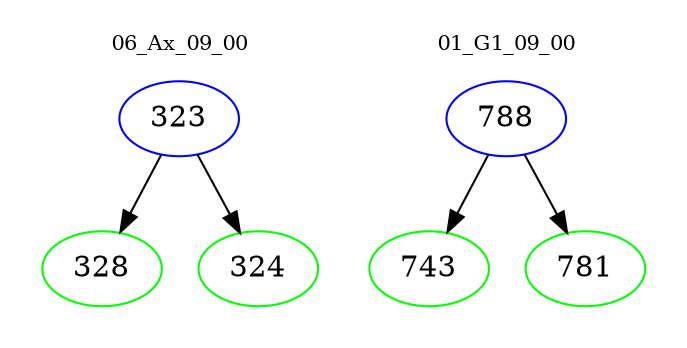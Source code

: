 digraph{
subgraph cluster_0 {
color = white
label = "06_Ax_09_00";
fontsize=10;
T0_323 [label="323", color="blue"]
T0_323 -> T0_328 [color="black"]
T0_328 [label="328", color="green"]
T0_323 -> T0_324 [color="black"]
T0_324 [label="324", color="green"]
}
subgraph cluster_1 {
color = white
label = "01_G1_09_00";
fontsize=10;
T1_788 [label="788", color="blue"]
T1_788 -> T1_743 [color="black"]
T1_743 [label="743", color="green"]
T1_788 -> T1_781 [color="black"]
T1_781 [label="781", color="green"]
}
}
